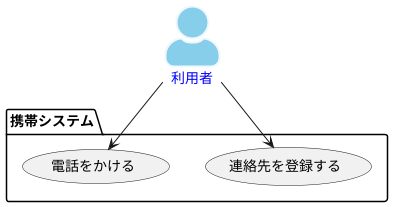 @startuml ユースケース図
 skinparam actorStyle awesome
' skinparam actorStyle Hollow 
' left to right direction
' actor 利用者 #DDDDDD;line:black;line.bold;
actor 利用者 #SkyBlue;line:AliceBlue;line.bold;text:blue;
package 携帯システム {
usecase 連絡先を登録する
usecase 電話をかける
}
利用者 --> 連絡先を登録する
利用者 --> 電話をかける
@enduml